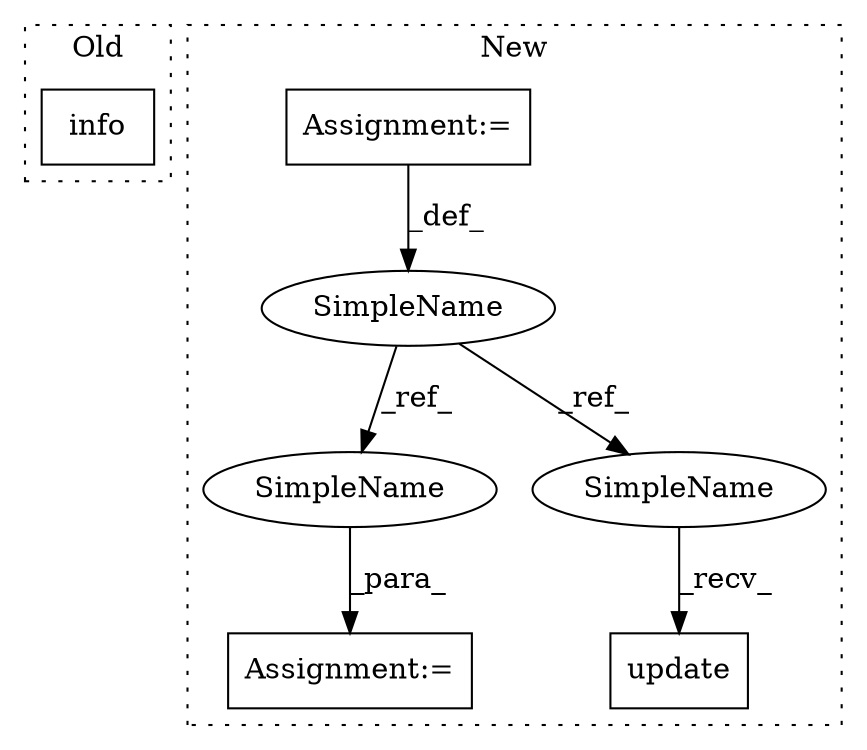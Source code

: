 digraph G {
subgraph cluster0 {
1 [label="info" a="32" s="1339" l="6" shape="box"];
label = "Old";
style="dotted";
}
subgraph cluster1 {
2 [label="update" a="32" s="1166,1214" l="7,1" shape="box"];
3 [label="Assignment:=" a="7" s="1134" l="1" shape="box"];
4 [label="Assignment:=" a="7" s="1334" l="1" shape="box"];
5 [label="SimpleName" a="42" s="1118" l="16" shape="ellipse"];
6 [label="SimpleName" a="42" s="1335" l="16" shape="ellipse"];
7 [label="SimpleName" a="42" s="1149" l="16" shape="ellipse"];
label = "New";
style="dotted";
}
3 -> 5 [label="_def_"];
5 -> 6 [label="_ref_"];
5 -> 7 [label="_ref_"];
6 -> 4 [label="_para_"];
7 -> 2 [label="_recv_"];
}